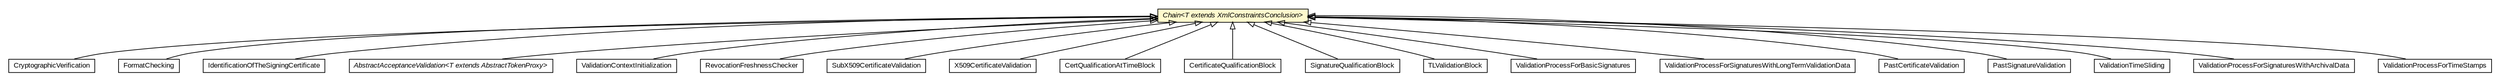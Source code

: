 #!/usr/local/bin/dot
#
# Class diagram 
# Generated by UMLGraph version R5_6-24-gf6e263 (http://www.umlgraph.org/)
#

digraph G {
	edge [fontname="arial",fontsize=10,labelfontname="arial",labelfontsize=10];
	node [fontname="arial",fontsize=10,shape=plaintext];
	nodesep=0.25;
	ranksep=0.5;
	// eu.europa.esig.dss.validation.process.Chain<T extends eu.europa.esig.dss.jaxb.detailedreport.XmlConstraintsConclusion>
	c256236 [label=<<table title="eu.europa.esig.dss.validation.process.Chain" border="0" cellborder="1" cellspacing="0" cellpadding="2" port="p" bgcolor="lemonChiffon" href="./Chain.html">
		<tr><td><table border="0" cellspacing="0" cellpadding="1">
<tr><td align="center" balign="center"><font face="arial italic"> Chain&lt;T extends XmlConstraintsConclusion&gt; </font></td></tr>
		</table></td></tr>
		</table>>, URL="./Chain.html", fontname="arial", fontcolor="black", fontsize=10.0];
	// eu.europa.esig.dss.validation.process.bbb.cv.CryptographicVerification
	c256246 [label=<<table title="eu.europa.esig.dss.validation.process.bbb.cv.CryptographicVerification" border="0" cellborder="1" cellspacing="0" cellpadding="2" port="p" href="./bbb/cv/CryptographicVerification.html">
		<tr><td><table border="0" cellspacing="0" cellpadding="1">
<tr><td align="center" balign="center"> CryptographicVerification </td></tr>
		</table></td></tr>
		</table>>, URL="./bbb/cv/CryptographicVerification.html", fontname="arial", fontcolor="black", fontsize=10.0];
	// eu.europa.esig.dss.validation.process.bbb.fc.FormatChecking
	c256255 [label=<<table title="eu.europa.esig.dss.validation.process.bbb.fc.FormatChecking" border="0" cellborder="1" cellspacing="0" cellpadding="2" port="p" href="./bbb/fc/FormatChecking.html">
		<tr><td><table border="0" cellspacing="0" cellpadding="1">
<tr><td align="center" balign="center"> FormatChecking </td></tr>
		</table></td></tr>
		</table>>, URL="./bbb/fc/FormatChecking.html", fontname="arial", fontcolor="black", fontsize=10.0];
	// eu.europa.esig.dss.validation.process.bbb.isc.IdentificationOfTheSigningCertificate
	c256261 [label=<<table title="eu.europa.esig.dss.validation.process.bbb.isc.IdentificationOfTheSigningCertificate" border="0" cellborder="1" cellspacing="0" cellpadding="2" port="p" href="./bbb/isc/IdentificationOfTheSigningCertificate.html">
		<tr><td><table border="0" cellspacing="0" cellpadding="1">
<tr><td align="center" balign="center"> IdentificationOfTheSigningCertificate </td></tr>
		</table></td></tr>
		</table>>, URL="./bbb/isc/IdentificationOfTheSigningCertificate.html", fontname="arial", fontcolor="black", fontsize=10.0];
	// eu.europa.esig.dss.validation.process.bbb.sav.AbstractAcceptanceValidation<T extends eu.europa.esig.dss.validation.reports.wrapper.AbstractTokenProxy>
	c256265 [label=<<table title="eu.europa.esig.dss.validation.process.bbb.sav.AbstractAcceptanceValidation" border="0" cellborder="1" cellspacing="0" cellpadding="2" port="p" href="./bbb/sav/AbstractAcceptanceValidation.html">
		<tr><td><table border="0" cellspacing="0" cellpadding="1">
<tr><td align="center" balign="center"><font face="arial italic"> AbstractAcceptanceValidation&lt;T extends AbstractTokenProxy&gt; </font></td></tr>
		</table></td></tr>
		</table>>, URL="./bbb/sav/AbstractAcceptanceValidation.html", fontname="arial", fontcolor="black", fontsize=10.0];
	// eu.europa.esig.dss.validation.process.bbb.vci.ValidationContextInitialization
	c256281 [label=<<table title="eu.europa.esig.dss.validation.process.bbb.vci.ValidationContextInitialization" border="0" cellborder="1" cellspacing="0" cellpadding="2" port="p" href="./bbb/vci/ValidationContextInitialization.html">
		<tr><td><table border="0" cellspacing="0" cellpadding="1">
<tr><td align="center" balign="center"> ValidationContextInitialization </td></tr>
		</table></td></tr>
		</table>>, URL="./bbb/vci/ValidationContextInitialization.html", fontname="arial", fontcolor="black", fontsize=10.0];
	// eu.europa.esig.dss.validation.process.bbb.xcv.rfc.RevocationFreshnessChecker
	c256290 [label=<<table title="eu.europa.esig.dss.validation.process.bbb.xcv.rfc.RevocationFreshnessChecker" border="0" cellborder="1" cellspacing="0" cellpadding="2" port="p" href="./bbb/xcv/rfc/RevocationFreshnessChecker.html">
		<tr><td><table border="0" cellspacing="0" cellpadding="1">
<tr><td align="center" balign="center"> RevocationFreshnessChecker </td></tr>
		</table></td></tr>
		</table>>, URL="./bbb/xcv/rfc/RevocationFreshnessChecker.html", fontname="arial", fontcolor="black", fontsize=10.0];
	// eu.europa.esig.dss.validation.process.bbb.xcv.sub.SubX509CertificateValidation
	c256323 [label=<<table title="eu.europa.esig.dss.validation.process.bbb.xcv.sub.SubX509CertificateValidation" border="0" cellborder="1" cellspacing="0" cellpadding="2" port="p" href="./bbb/xcv/sub/SubX509CertificateValidation.html">
		<tr><td><table border="0" cellspacing="0" cellpadding="1">
<tr><td align="center" balign="center"> SubX509CertificateValidation </td></tr>
		</table></td></tr>
		</table>>, URL="./bbb/xcv/sub/SubX509CertificateValidation.html", fontname="arial", fontcolor="black", fontsize=10.0];
	// eu.europa.esig.dss.validation.process.bbb.xcv.X509CertificateValidation
	c256324 [label=<<table title="eu.europa.esig.dss.validation.process.bbb.xcv.X509CertificateValidation" border="0" cellborder="1" cellspacing="0" cellpadding="2" port="p" href="./bbb/xcv/X509CertificateValidation.html">
		<tr><td><table border="0" cellspacing="0" cellpadding="1">
<tr><td align="center" balign="center"> X509CertificateValidation </td></tr>
		</table></td></tr>
		</table>>, URL="./bbb/xcv/X509CertificateValidation.html", fontname="arial", fontcolor="black", fontsize=10.0];
	// eu.europa.esig.dss.validation.process.qualification.certificate.CertQualificationAtTimeBlock
	c256329 [label=<<table title="eu.europa.esig.dss.validation.process.qualification.certificate.CertQualificationAtTimeBlock" border="0" cellborder="1" cellspacing="0" cellpadding="2" port="p" href="./qualification/certificate/CertQualificationAtTimeBlock.html">
		<tr><td><table border="0" cellspacing="0" cellpadding="1">
<tr><td align="center" balign="center"> CertQualificationAtTimeBlock </td></tr>
		</table></td></tr>
		</table>>, URL="./qualification/certificate/CertQualificationAtTimeBlock.html", fontname="arial", fontcolor="black", fontsize=10.0];
	// eu.europa.esig.dss.validation.process.qualification.certificate.CertificateQualificationBlock
	c256330 [label=<<table title="eu.europa.esig.dss.validation.process.qualification.certificate.CertificateQualificationBlock" border="0" cellborder="1" cellspacing="0" cellpadding="2" port="p" href="./qualification/certificate/CertificateQualificationBlock.html">
		<tr><td><table border="0" cellspacing="0" cellpadding="1">
<tr><td align="center" balign="center"> CertificateQualificationBlock </td></tr>
		</table></td></tr>
		</table>>, URL="./qualification/certificate/CertificateQualificationBlock.html", fontname="arial", fontcolor="black", fontsize=10.0];
	// eu.europa.esig.dss.validation.process.qualification.signature.SignatureQualificationBlock
	c256358 [label=<<table title="eu.europa.esig.dss.validation.process.qualification.signature.SignatureQualificationBlock" border="0" cellborder="1" cellspacing="0" cellpadding="2" port="p" href="./qualification/signature/SignatureQualificationBlock.html">
		<tr><td><table border="0" cellspacing="0" cellpadding="1">
<tr><td align="center" balign="center"> SignatureQualificationBlock </td></tr>
		</table></td></tr>
		</table>>, URL="./qualification/signature/SignatureQualificationBlock.html", fontname="arial", fontcolor="black", fontsize=10.0];
	// eu.europa.esig.dss.validation.process.qualification.trust.TLValidationBlock
	c256360 [label=<<table title="eu.europa.esig.dss.validation.process.qualification.trust.TLValidationBlock" border="0" cellborder="1" cellspacing="0" cellpadding="2" port="p" href="./qualification/trust/TLValidationBlock.html">
		<tr><td><table border="0" cellspacing="0" cellpadding="1">
<tr><td align="center" balign="center"> TLValidationBlock </td></tr>
		</table></td></tr>
		</table>>, URL="./qualification/trust/TLValidationBlock.html", fontname="arial", fontcolor="black", fontsize=10.0];
	// eu.europa.esig.dss.validation.process.vpfbs.ValidationProcessForBasicSignatures
	c256380 [label=<<table title="eu.europa.esig.dss.validation.process.vpfbs.ValidationProcessForBasicSignatures" border="0" cellborder="1" cellspacing="0" cellpadding="2" port="p" href="./vpfbs/ValidationProcessForBasicSignatures.html">
		<tr><td><table border="0" cellspacing="0" cellpadding="1">
<tr><td align="center" balign="center"> ValidationProcessForBasicSignatures </td></tr>
		</table></td></tr>
		</table>>, URL="./vpfbs/ValidationProcessForBasicSignatures.html", fontname="arial", fontcolor="black", fontsize=10.0];
	// eu.europa.esig.dss.validation.process.vpfltvd.ValidationProcessForSignaturesWithLongTermValidationData
	c256388 [label=<<table title="eu.europa.esig.dss.validation.process.vpfltvd.ValidationProcessForSignaturesWithLongTermValidationData" border="0" cellborder="1" cellspacing="0" cellpadding="2" port="p" href="./vpfltvd/ValidationProcessForSignaturesWithLongTermValidationData.html">
		<tr><td><table border="0" cellspacing="0" cellpadding="1">
<tr><td align="center" balign="center"> ValidationProcessForSignaturesWithLongTermValidationData </td></tr>
		</table></td></tr>
		</table>>, URL="./vpfltvd/ValidationProcessForSignaturesWithLongTermValidationData.html", fontname="arial", fontcolor="black", fontsize=10.0];
	// eu.europa.esig.dss.validation.process.vpfswatsp.checks.pcv.PastCertificateValidation
	c256393 [label=<<table title="eu.europa.esig.dss.validation.process.vpfswatsp.checks.pcv.PastCertificateValidation" border="0" cellborder="1" cellspacing="0" cellpadding="2" port="p" href="./vpfswatsp/checks/pcv/PastCertificateValidation.html">
		<tr><td><table border="0" cellspacing="0" cellpadding="1">
<tr><td align="center" balign="center"> PastCertificateValidation </td></tr>
		</table></td></tr>
		</table>>, URL="./vpfswatsp/checks/pcv/PastCertificateValidation.html", fontname="arial", fontcolor="black", fontsize=10.0];
	// eu.europa.esig.dss.validation.process.vpfswatsp.checks.psv.PastSignatureValidation
	c256399 [label=<<table title="eu.europa.esig.dss.validation.process.vpfswatsp.checks.psv.PastSignatureValidation" border="0" cellborder="1" cellspacing="0" cellpadding="2" port="p" href="./vpfswatsp/checks/psv/PastSignatureValidation.html">
		<tr><td><table border="0" cellspacing="0" cellpadding="1">
<tr><td align="center" balign="center"> PastSignatureValidation </td></tr>
		</table></td></tr>
		</table>>, URL="./vpfswatsp/checks/psv/PastSignatureValidation.html", fontname="arial", fontcolor="black", fontsize=10.0];
	// eu.europa.esig.dss.validation.process.vpfswatsp.checks.vts.ValidationTimeSliding
	c256402 [label=<<table title="eu.europa.esig.dss.validation.process.vpfswatsp.checks.vts.ValidationTimeSliding" border="0" cellborder="1" cellspacing="0" cellpadding="2" port="p" href="./vpfswatsp/checks/vts/ValidationTimeSliding.html">
		<tr><td><table border="0" cellspacing="0" cellpadding="1">
<tr><td align="center" balign="center"> ValidationTimeSliding </td></tr>
		</table></td></tr>
		</table>>, URL="./vpfswatsp/checks/vts/ValidationTimeSliding.html", fontname="arial", fontcolor="black", fontsize=10.0];
	// eu.europa.esig.dss.validation.process.vpfswatsp.ValidationProcessForSignaturesWithArchivalData
	c256403 [label=<<table title="eu.europa.esig.dss.validation.process.vpfswatsp.ValidationProcessForSignaturesWithArchivalData" border="0" cellborder="1" cellspacing="0" cellpadding="2" port="p" href="./vpfswatsp/ValidationProcessForSignaturesWithArchivalData.html">
		<tr><td><table border="0" cellspacing="0" cellpadding="1">
<tr><td align="center" balign="center"> ValidationProcessForSignaturesWithArchivalData </td></tr>
		</table></td></tr>
		</table>>, URL="./vpfswatsp/ValidationProcessForSignaturesWithArchivalData.html", fontname="arial", fontcolor="black", fontsize=10.0];
	// eu.europa.esig.dss.validation.process.vpftsp.ValidationProcessForTimeStamps
	c256407 [label=<<table title="eu.europa.esig.dss.validation.process.vpftsp.ValidationProcessForTimeStamps" border="0" cellborder="1" cellspacing="0" cellpadding="2" port="p" href="./vpftsp/ValidationProcessForTimeStamps.html">
		<tr><td><table border="0" cellspacing="0" cellpadding="1">
<tr><td align="center" balign="center"> ValidationProcessForTimeStamps </td></tr>
		</table></td></tr>
		</table>>, URL="./vpftsp/ValidationProcessForTimeStamps.html", fontname="arial", fontcolor="black", fontsize=10.0];
	//eu.europa.esig.dss.validation.process.bbb.cv.CryptographicVerification extends eu.europa.esig.dss.validation.process.Chain<eu.europa.esig.dss.jaxb.detailedreport.XmlCV>
	c256236:p -> c256246:p [dir=back,arrowtail=empty];
	//eu.europa.esig.dss.validation.process.bbb.fc.FormatChecking extends eu.europa.esig.dss.validation.process.Chain<eu.europa.esig.dss.jaxb.detailedreport.XmlFC>
	c256236:p -> c256255:p [dir=back,arrowtail=empty];
	//eu.europa.esig.dss.validation.process.bbb.isc.IdentificationOfTheSigningCertificate extends eu.europa.esig.dss.validation.process.Chain<eu.europa.esig.dss.jaxb.detailedreport.XmlISC>
	c256236:p -> c256261:p [dir=back,arrowtail=empty];
	//eu.europa.esig.dss.validation.process.bbb.sav.AbstractAcceptanceValidation<T extends eu.europa.esig.dss.validation.reports.wrapper.AbstractTokenProxy> extends eu.europa.esig.dss.validation.process.Chain<eu.europa.esig.dss.jaxb.detailedreport.XmlSAV>
	c256236:p -> c256265:p [dir=back,arrowtail=empty];
	//eu.europa.esig.dss.validation.process.bbb.vci.ValidationContextInitialization extends eu.europa.esig.dss.validation.process.Chain<eu.europa.esig.dss.jaxb.detailedreport.XmlVCI>
	c256236:p -> c256281:p [dir=back,arrowtail=empty];
	//eu.europa.esig.dss.validation.process.bbb.xcv.rfc.RevocationFreshnessChecker extends eu.europa.esig.dss.validation.process.Chain<eu.europa.esig.dss.jaxb.detailedreport.XmlRFC>
	c256236:p -> c256290:p [dir=back,arrowtail=empty];
	//eu.europa.esig.dss.validation.process.bbb.xcv.sub.SubX509CertificateValidation extends eu.europa.esig.dss.validation.process.Chain<eu.europa.esig.dss.jaxb.detailedreport.XmlSubXCV>
	c256236:p -> c256323:p [dir=back,arrowtail=empty];
	//eu.europa.esig.dss.validation.process.bbb.xcv.X509CertificateValidation extends eu.europa.esig.dss.validation.process.Chain<eu.europa.esig.dss.jaxb.detailedreport.XmlXCV>
	c256236:p -> c256324:p [dir=back,arrowtail=empty];
	//eu.europa.esig.dss.validation.process.qualification.certificate.CertQualificationAtTimeBlock extends eu.europa.esig.dss.validation.process.Chain<eu.europa.esig.dss.jaxb.detailedreport.XmlValidationCertificateQualification>
	c256236:p -> c256329:p [dir=back,arrowtail=empty];
	//eu.europa.esig.dss.validation.process.qualification.certificate.CertificateQualificationBlock extends eu.europa.esig.dss.validation.process.Chain<eu.europa.esig.dss.jaxb.detailedreport.XmlCertificate>
	c256236:p -> c256330:p [dir=back,arrowtail=empty];
	//eu.europa.esig.dss.validation.process.qualification.signature.SignatureQualificationBlock extends eu.europa.esig.dss.validation.process.Chain<eu.europa.esig.dss.jaxb.detailedreport.XmlValidationSignatureQualification>
	c256236:p -> c256358:p [dir=back,arrowtail=empty];
	//eu.europa.esig.dss.validation.process.qualification.trust.TLValidationBlock extends eu.europa.esig.dss.validation.process.Chain<eu.europa.esig.dss.jaxb.detailedreport.XmlTLAnalysis>
	c256236:p -> c256360:p [dir=back,arrowtail=empty];
	//eu.europa.esig.dss.validation.process.vpfbs.ValidationProcessForBasicSignatures extends eu.europa.esig.dss.validation.process.Chain<eu.europa.esig.dss.jaxb.detailedreport.XmlValidationProcessBasicSignatures>
	c256236:p -> c256380:p [dir=back,arrowtail=empty];
	//eu.europa.esig.dss.validation.process.vpfltvd.ValidationProcessForSignaturesWithLongTermValidationData extends eu.europa.esig.dss.validation.process.Chain<eu.europa.esig.dss.jaxb.detailedreport.XmlValidationProcessLongTermData>
	c256236:p -> c256388:p [dir=back,arrowtail=empty];
	//eu.europa.esig.dss.validation.process.vpfswatsp.checks.pcv.PastCertificateValidation extends eu.europa.esig.dss.validation.process.Chain<eu.europa.esig.dss.jaxb.detailedreport.XmlPCV>
	c256236:p -> c256393:p [dir=back,arrowtail=empty];
	//eu.europa.esig.dss.validation.process.vpfswatsp.checks.psv.PastSignatureValidation extends eu.europa.esig.dss.validation.process.Chain<eu.europa.esig.dss.jaxb.detailedreport.XmlPSV>
	c256236:p -> c256399:p [dir=back,arrowtail=empty];
	//eu.europa.esig.dss.validation.process.vpfswatsp.checks.vts.ValidationTimeSliding extends eu.europa.esig.dss.validation.process.Chain<eu.europa.esig.dss.jaxb.detailedreport.XmlVTS>
	c256236:p -> c256402:p [dir=back,arrowtail=empty];
	//eu.europa.esig.dss.validation.process.vpfswatsp.ValidationProcessForSignaturesWithArchivalData extends eu.europa.esig.dss.validation.process.Chain<eu.europa.esig.dss.jaxb.detailedreport.XmlValidationProcessArchivalData>
	c256236:p -> c256403:p [dir=back,arrowtail=empty];
	//eu.europa.esig.dss.validation.process.vpftsp.ValidationProcessForTimeStamps extends eu.europa.esig.dss.validation.process.Chain<eu.europa.esig.dss.jaxb.detailedreport.XmlValidationProcessTimestamps>
	c256236:p -> c256407:p [dir=back,arrowtail=empty];
}

